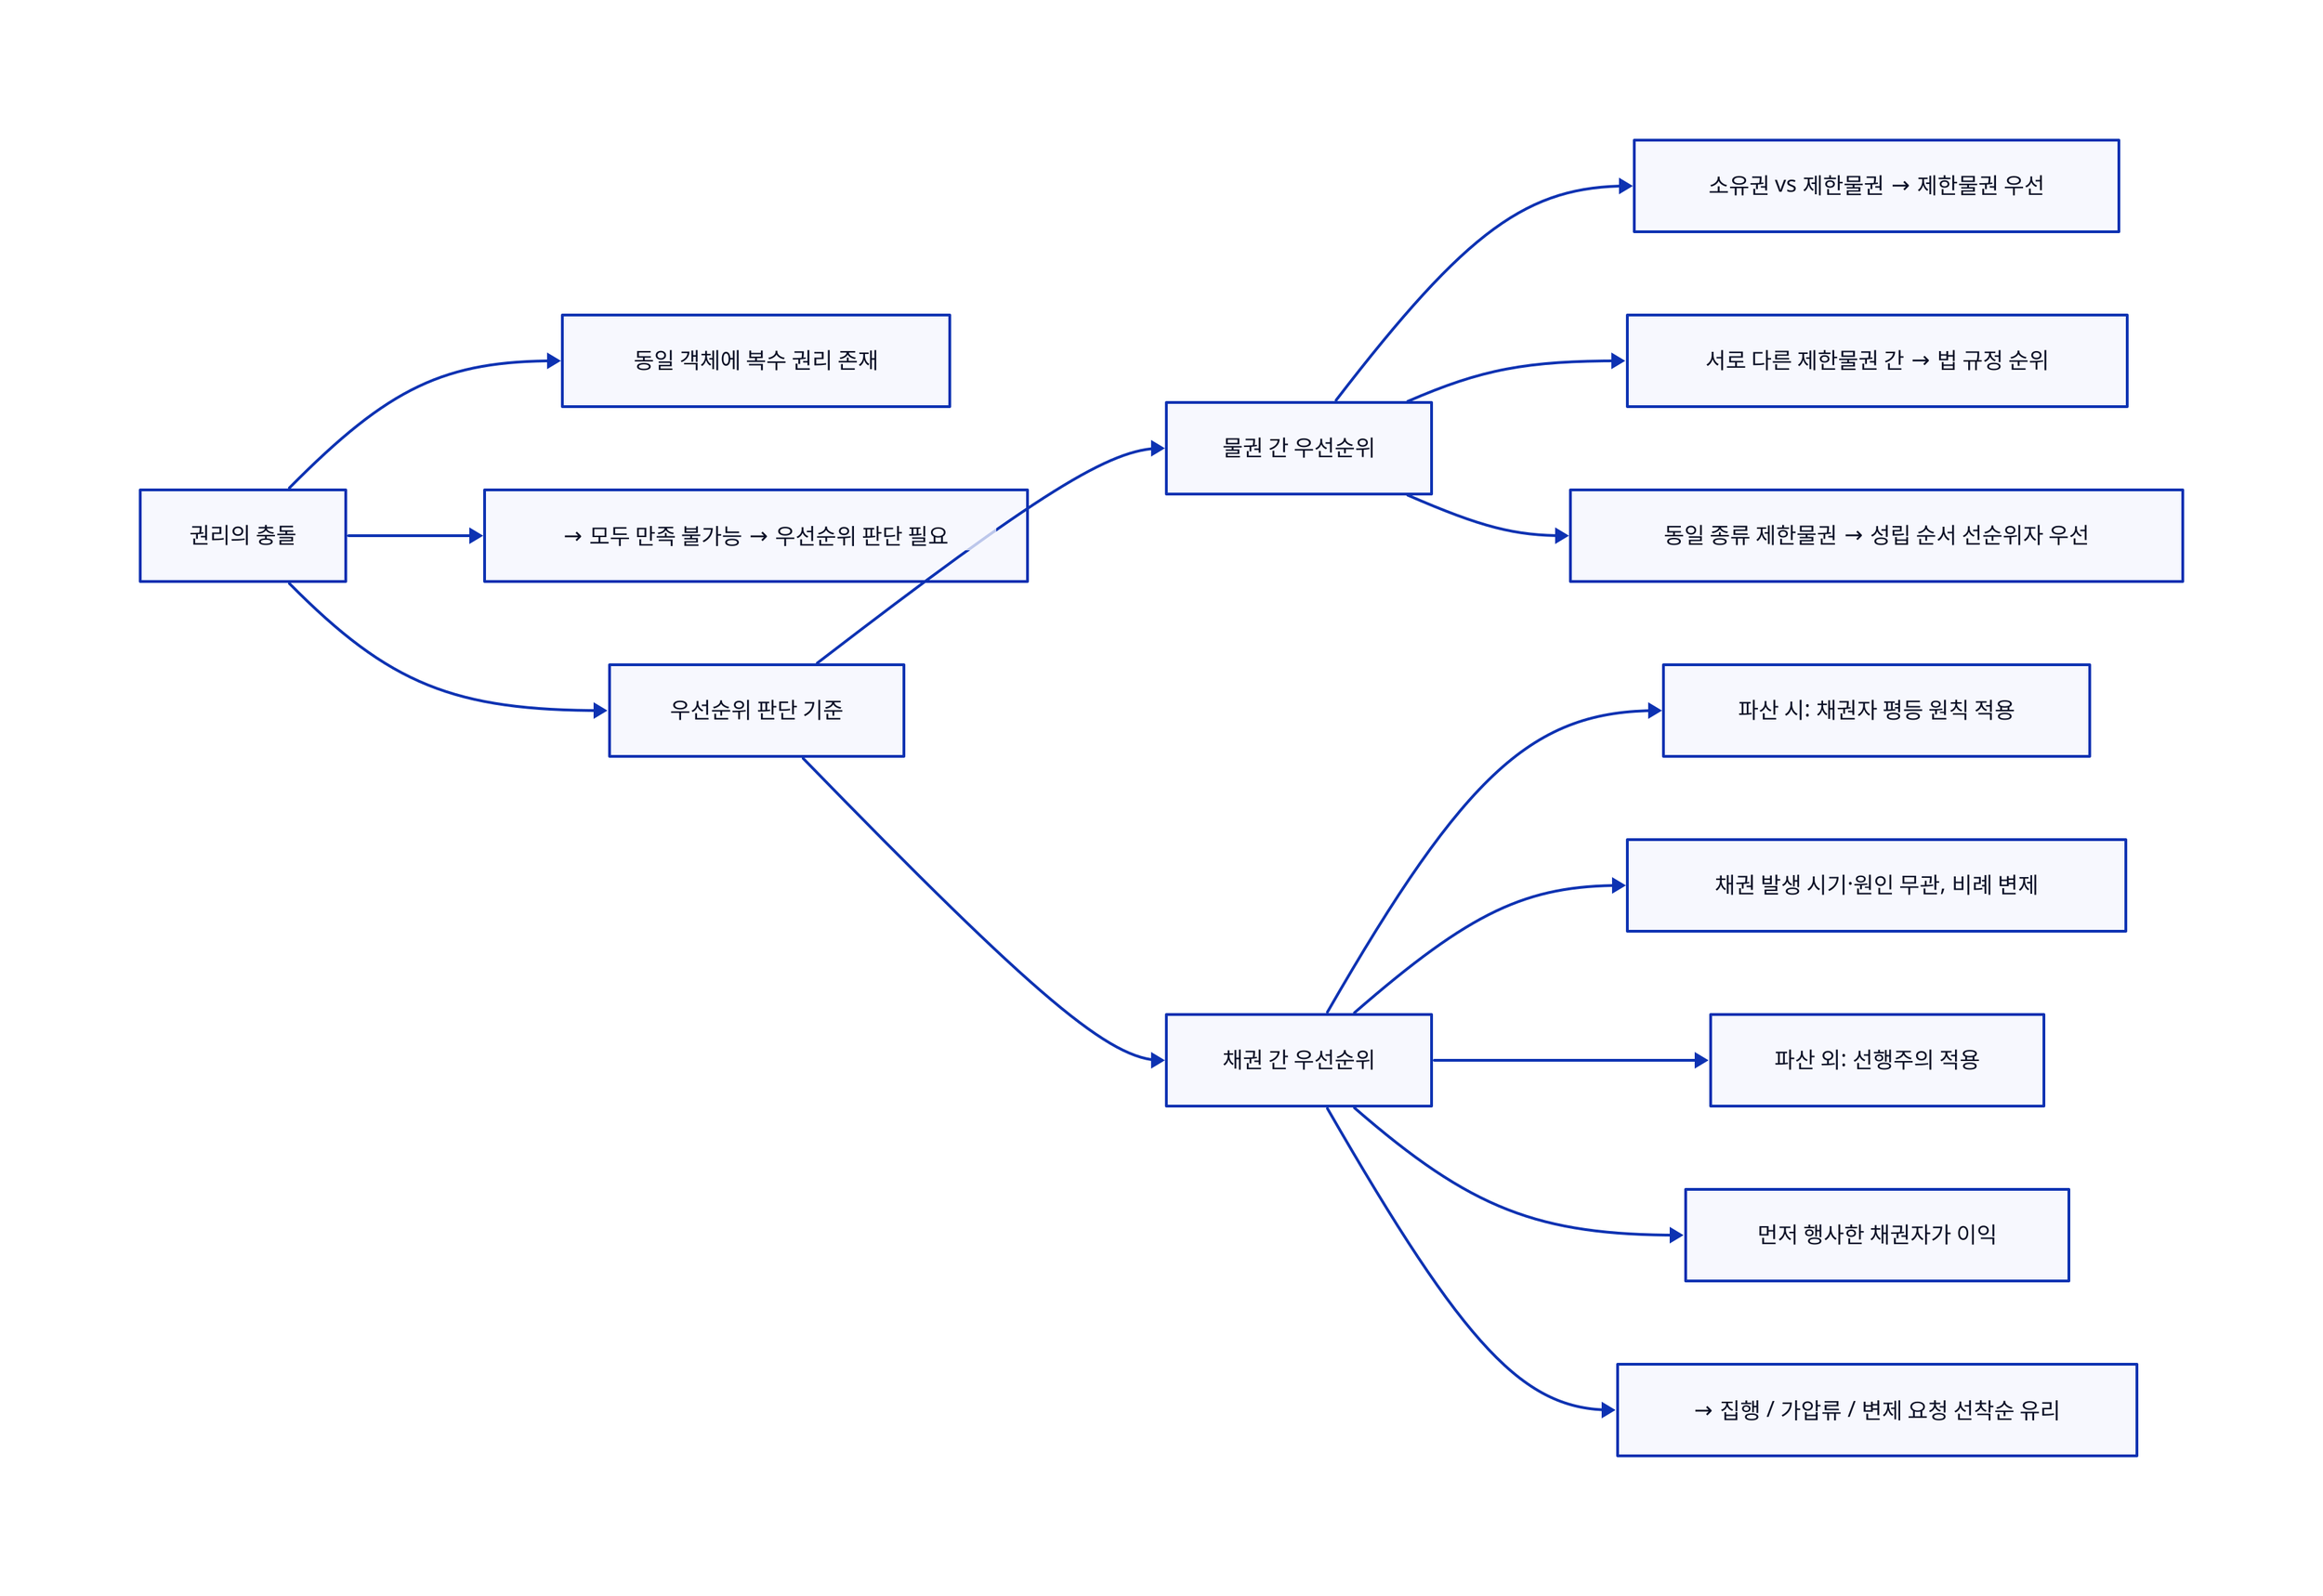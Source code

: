 # [30.0] 權利의 衝突과 順位.d2

direction: right

"권리의 충돌" -> "동일 객체에 복수 권리 존재"
"권리의 충돌" -> "→ 모두 만족 불가능 → 우선순위 판단 필요"

"권리의 충돌" -> "우선순위 판단 기준"

"우선순위 판단 기준" -> "물권 간 우선순위"
"우선순위 판단 기준" -> "채권 간 우선순위"

"물권 간 우선순위" -> "소유권 vs 제한물권 → 제한물권 우선"
"물권 간 우선순위" -> "서로 다른 제한물권 간 → 법 규정 순위"
"물권 간 우선순위" -> "동일 종류 제한물권 → 성립 순서 선순위자 우선"

"채권 간 우선순위" -> "파산 시: 채권자 평등 원칙 적용"
"채권 간 우선순위" -> "채권 발생 시기·원인 무관, 비례 변제"

"채권 간 우선순위" -> "파산 외: 선행주의 적용"
"채권 간 우선순위" -> "먼저 행사한 채권자가 이익"
"채권 간 우선순위" -> "→ 집행 / 가압류 / 변제 요청 선착순 유리"